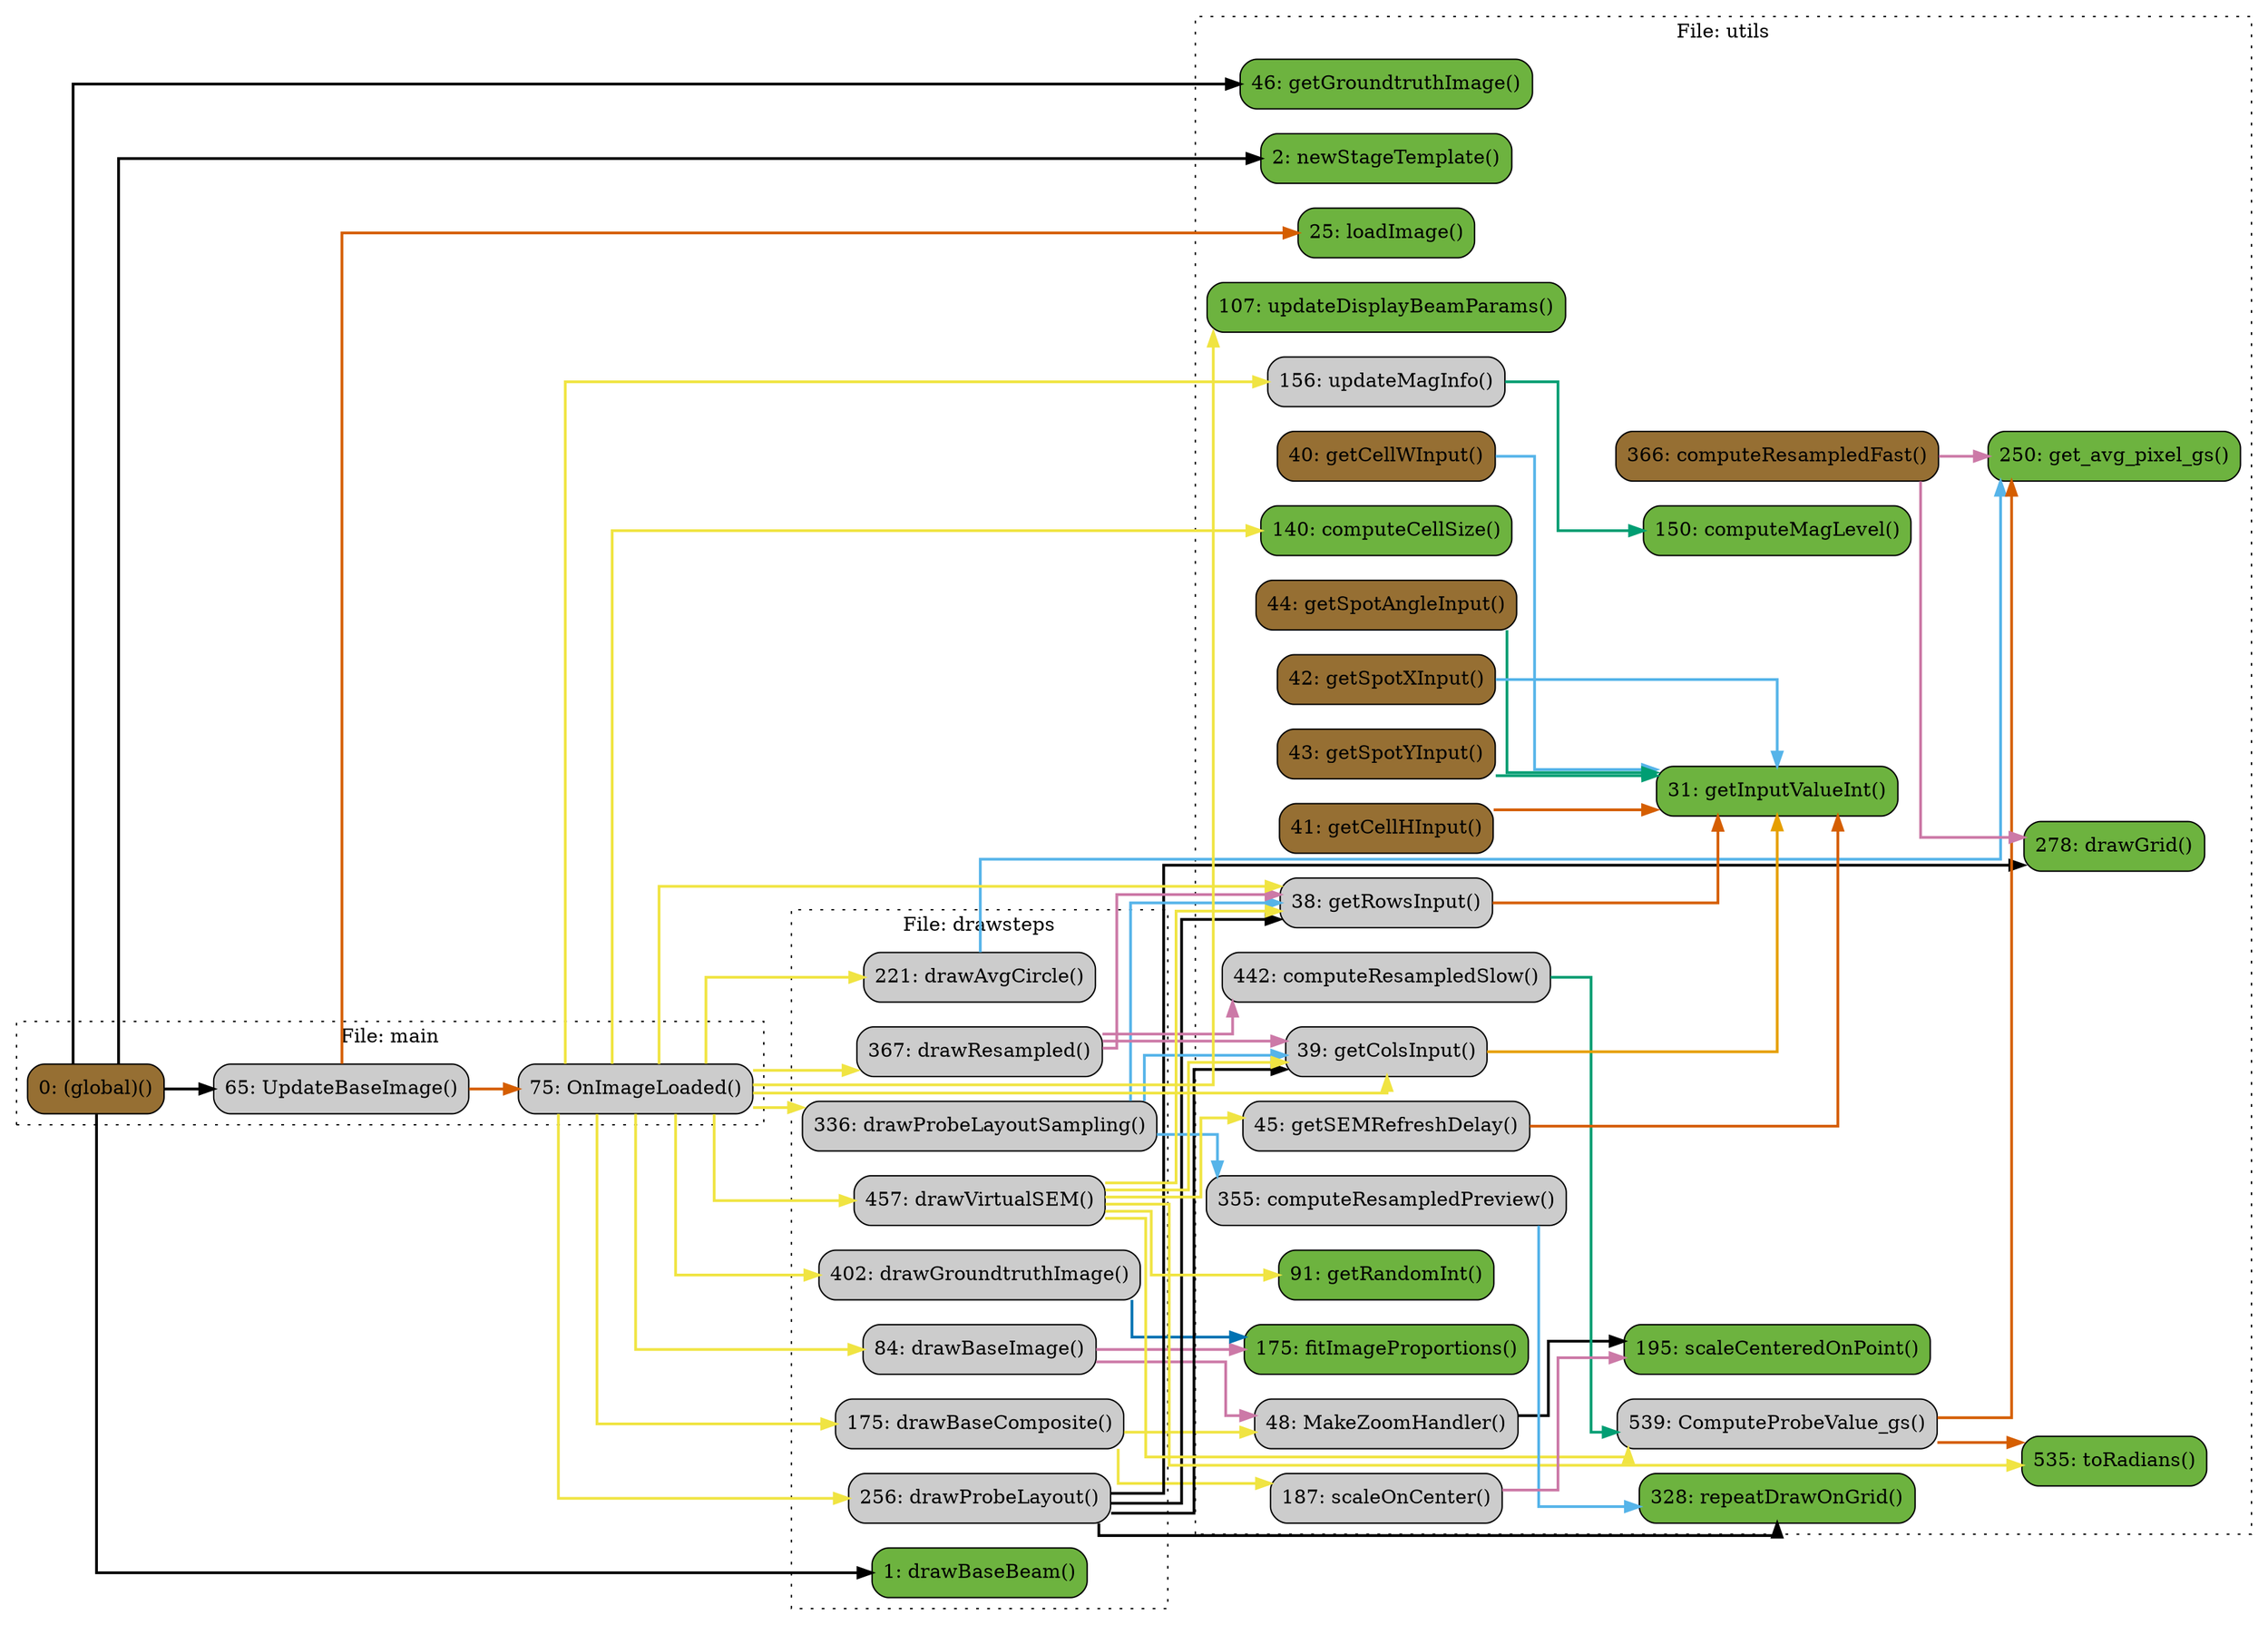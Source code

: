 digraph G {
concentrate=true;
splines="ortho";
rankdir="LR";
node_e0b781da [label="221: drawAvgCircle()" name="drawsteps::drawAvgCircle" shape="rect" style="rounded,filled" fillcolor="#cccccc" ];
node_fa665858 [label="1: drawBaseBeam()" name="drawsteps::drawBaseBeam" shape="rect" style="rounded,filled" fillcolor="#6db33f" ];
node_4ef65244 [label="175: drawBaseComposite()" name="drawsteps::drawBaseComposite" shape="rect" style="rounded,filled" fillcolor="#cccccc" ];
node_7a5cbd7f [label="84: drawBaseImage()" name="drawsteps::drawBaseImage" shape="rect" style="rounded,filled" fillcolor="#cccccc" ];
node_4bdb2de5 [label="402: drawGroundtruthImage()" name="drawsteps::drawGroundtruthImage" shape="rect" style="rounded,filled" fillcolor="#cccccc" ];
node_bd6d3e28 [label="256: drawProbeLayout()" name="drawsteps::drawProbeLayout" shape="rect" style="rounded,filled" fillcolor="#cccccc" ];
node_541a7b6a [label="336: drawProbeLayoutSampling()" name="drawsteps::drawProbeLayoutSampling" shape="rect" style="rounded,filled" fillcolor="#cccccc" ];
node_63517f9f [label="367: drawResampled()" name="drawsteps::drawResampled" shape="rect" style="rounded,filled" fillcolor="#cccccc" ];
node_e3fbafac [label="457: drawVirtualSEM()" name="drawsteps::drawVirtualSEM" shape="rect" style="rounded,filled" fillcolor="#cccccc" ];
node_d68785a0 [label="0: (global)()" name="main::(global)" shape="rect" style="rounded,filled" fillcolor="#966F33" ];
node_386176ec [label="75: OnImageLoaded()" name="main::OnImageLoaded" shape="rect" style="rounded,filled" fillcolor="#cccccc" ];
node_ee72dc1e [label="65: UpdateBaseImage()" name="main::UpdateBaseImage" shape="rect" style="rounded,filled" fillcolor="#cccccc" ];
node_18c5d2be [label="539: ComputeProbeValue_gs()" name="utils::ComputeProbeValue_gs" shape="rect" style="rounded,filled" fillcolor="#cccccc" ];
node_bcfebda8 [label="48: MakeZoomHandler()" name="utils::MakeZoomHandler" shape="rect" style="rounded,filled" fillcolor="#cccccc" ];
node_1a788347 [label="140: computeCellSize()" name="utils::computeCellSize" shape="rect" style="rounded,filled" fillcolor="#6db33f" ];
node_0ddbf337 [label="150: computeMagLevel()" name="utils::computeMagLevel" shape="rect" style="rounded,filled" fillcolor="#6db33f" ];
node_7af09107 [label="366: computeResampledFast()" name="utils::computeResampledFast" shape="rect" style="rounded,filled" fillcolor="#966F33" ];
node_ec2f62f2 [label="355: computeResampledPreview()" name="utils::computeResampledPreview" shape="rect" style="rounded,filled" fillcolor="#cccccc" ];
node_5795ced3 [label="442: computeResampledSlow()" name="utils::computeResampledSlow" shape="rect" style="rounded,filled" fillcolor="#cccccc" ];
node_ecfc12b5 [label="278: drawGrid()" name="utils::drawGrid" shape="rect" style="rounded,filled" fillcolor="#6db33f" ];
node_f9c699f9 [label="175: fitImageProportions()" name="utils::fitImageProportions" shape="rect" style="rounded,filled" fillcolor="#6db33f" ];
node_3c61d586 [label="41: getCellHInput()" name="utils::getCellHInput" shape="rect" style="rounded,filled" fillcolor="#966F33" ];
node_42b61c62 [label="40: getCellWInput()" name="utils::getCellWInput" shape="rect" style="rounded,filled" fillcolor="#966F33" ];
node_2e67b969 [label="39: getColsInput()" name="utils::getColsInput" shape="rect" style="rounded,filled" fillcolor="#cccccc" ];
node_11628c99 [label="46: getGroundtruthImage()" name="utils::getGroundtruthImage" shape="rect" style="rounded,filled" fillcolor="#6db33f" ];
node_7f30dd79 [label="31: getInputValueInt()" name="utils::getInputValueInt" shape="rect" style="rounded,filled" fillcolor="#6db33f" ];
node_fa2f4d30 [label="91: getRandomInt()" name="utils::getRandomInt" shape="rect" style="rounded,filled" fillcolor="#6db33f" ];
node_ec0d5306 [label="38: getRowsInput()" name="utils::getRowsInput" shape="rect" style="rounded,filled" fillcolor="#cccccc" ];
node_7e8b7cc6 [label="45: getSEMRefreshDelay()" name="utils::getSEMRefreshDelay" shape="rect" style="rounded,filled" fillcolor="#cccccc" ];
node_c9290ab3 [label="44: getSpotAngleInput()" name="utils::getSpotAngleInput" shape="rect" style="rounded,filled" fillcolor="#966F33" ];
node_c8c2d532 [label="42: getSpotXInput()" name="utils::getSpotXInput" shape="rect" style="rounded,filled" fillcolor="#966F33" ];
node_f719bfab [label="43: getSpotYInput()" name="utils::getSpotYInput" shape="rect" style="rounded,filled" fillcolor="#966F33" ];
node_c1f65bc3 [label="250: get_avg_pixel_gs()" name="utils::get_avg_pixel_gs" shape="rect" style="rounded,filled" fillcolor="#6db33f" ];
node_ea9e9783 [label="25: loadImage()" name="utils::loadImage" shape="rect" style="rounded,filled" fillcolor="#6db33f" ];
node_7ee4c403 [label="2: newStageTemplate()" name="utils::newStageTemplate" shape="rect" style="rounded,filled" fillcolor="#6db33f" ];
node_e5c08a68 [label="328: repeatDrawOnGrid()" name="utils::repeatDrawOnGrid" shape="rect" style="rounded,filled" fillcolor="#6db33f" ];
node_726f7e4b [label="195: scaleCenteredOnPoint()" name="utils::scaleCenteredOnPoint" shape="rect" style="rounded,filled" fillcolor="#6db33f" ];
node_c51c7237 [label="187: scaleOnCenter()" name="utils::scaleOnCenter" shape="rect" style="rounded,filled" fillcolor="#cccccc" ];
node_9bd843ec [label="535: toRadians()" name="utils::toRadians" shape="rect" style="rounded,filled" fillcolor="#6db33f" ];
node_f2e496d7 [label="107: updateDisplayBeamParams()" name="utils::updateDisplayBeamParams" shape="rect" style="rounded,filled" fillcolor="#6db33f" ];
node_9a345fa3 [label="156: updateMagInfo()" name="utils::updateMagInfo" shape="rect" style="rounded,filled" fillcolor="#cccccc" ];
node_e0b781da -> node_c1f65bc3 [color="#56B4E9" penwidth="2"];
node_4ef65244 -> node_bcfebda8 [color="#F0E442" penwidth="2"];
node_4ef65244 -> node_c51c7237 [color="#F0E442" penwidth="2"];
node_7a5cbd7f -> node_bcfebda8 [color="#CC79A7" penwidth="2"];
node_7a5cbd7f -> node_f9c699f9 [color="#CC79A7" penwidth="2"];
node_4bdb2de5 -> node_f9c699f9 [color="#0072B2" penwidth="2"];
node_bd6d3e28 -> node_ecfc12b5 [color="#000000" penwidth="2"];
node_bd6d3e28 -> node_2e67b969 [color="#000000" penwidth="2"];
node_bd6d3e28 -> node_ec0d5306 [color="#000000" penwidth="2"];
node_bd6d3e28 -> node_e5c08a68 [color="#000000" penwidth="2"];
node_541a7b6a -> node_ec2f62f2 [color="#56B4E9" penwidth="2"];
node_541a7b6a -> node_2e67b969 [color="#56B4E9" penwidth="2"];
node_541a7b6a -> node_ec0d5306 [color="#56B4E9" penwidth="2"];
node_63517f9f -> node_5795ced3 [color="#CC79A7" penwidth="2"];
node_63517f9f -> node_2e67b969 [color="#CC79A7" penwidth="2"];
node_63517f9f -> node_ec0d5306 [color="#CC79A7" penwidth="2"];
node_e3fbafac -> node_18c5d2be [color="#F0E442" penwidth="2"];
node_e3fbafac -> node_2e67b969 [color="#F0E442" penwidth="2"];
node_e3fbafac -> node_fa2f4d30 [color="#F0E442" penwidth="2"];
node_e3fbafac -> node_ec0d5306 [color="#F0E442" penwidth="2"];
node_e3fbafac -> node_7e8b7cc6 [color="#F0E442" penwidth="2"];
node_e3fbafac -> node_9bd843ec [color="#F0E442" penwidth="2"];
node_d68785a0 -> node_fa665858 [color="#000000" penwidth="2"];
node_d68785a0 -> node_ee72dc1e [color="#000000" penwidth="2"];
node_d68785a0 -> node_11628c99 [color="#000000" penwidth="2"];
node_d68785a0 -> node_7ee4c403 [color="#000000" penwidth="2"];
node_386176ec -> node_e0b781da [color="#F0E442" penwidth="2"];
node_386176ec -> node_4ef65244 [color="#F0E442" penwidth="2"];
node_386176ec -> node_7a5cbd7f [color="#F0E442" penwidth="2"];
node_386176ec -> node_4bdb2de5 [color="#F0E442" penwidth="2"];
node_386176ec -> node_bd6d3e28 [color="#F0E442" penwidth="2"];
node_386176ec -> node_541a7b6a [color="#F0E442" penwidth="2"];
node_386176ec -> node_63517f9f [color="#F0E442" penwidth="2"];
node_386176ec -> node_e3fbafac [color="#F0E442" penwidth="2"];
node_386176ec -> node_1a788347 [color="#F0E442" penwidth="2"];
node_386176ec -> node_2e67b969 [color="#F0E442" penwidth="2"];
node_386176ec -> node_2e67b969 [color="#F0E442" penwidth="2"];
node_386176ec -> node_ec0d5306 [color="#F0E442" penwidth="2"];
node_386176ec -> node_ec0d5306 [color="#F0E442" penwidth="2"];
node_386176ec -> node_f2e496d7 [color="#F0E442" penwidth="2"];
node_386176ec -> node_9a345fa3 [color="#F0E442" penwidth="2"];
node_ee72dc1e -> node_386176ec [color="#D55E00" penwidth="2"];
node_ee72dc1e -> node_ea9e9783 [color="#D55E00" penwidth="2"];
node_18c5d2be -> node_c1f65bc3 [color="#D55E00" penwidth="2"];
node_18c5d2be -> node_9bd843ec [color="#D55E00" penwidth="2"];
node_bcfebda8 -> node_726f7e4b [color="#000000" penwidth="2"];
node_7af09107 -> node_ecfc12b5 [color="#CC79A7" penwidth="2"];
node_7af09107 -> node_c1f65bc3 [color="#CC79A7" penwidth="2"];
node_ec2f62f2 -> node_e5c08a68 [color="#56B4E9" penwidth="2"];
node_5795ced3 -> node_18c5d2be [color="#009E73" penwidth="2"];
node_3c61d586 -> node_7f30dd79 [color="#D55E00" penwidth="2"];
node_42b61c62 -> node_7f30dd79 [color="#56B4E9" penwidth="2"];
node_2e67b969 -> node_7f30dd79 [color="#E69F00" penwidth="2"];
node_ec0d5306 -> node_7f30dd79 [color="#D55E00" penwidth="2"];
node_7e8b7cc6 -> node_7f30dd79 [color="#D55E00" penwidth="2"];
node_c9290ab3 -> node_7f30dd79 [color="#009E73" penwidth="2"];
node_c8c2d532 -> node_7f30dd79 [color="#56B4E9" penwidth="2"];
node_f719bfab -> node_7f30dd79 [color="#009E73" penwidth="2"];
node_c51c7237 -> node_726f7e4b [color="#CC79A7" penwidth="2"];
node_9a345fa3 -> node_0ddbf337 [color="#009E73" penwidth="2"];
subgraph cluster_a64de308 {
    node_fa665858 node_7a5cbd7f node_4ef65244 node_e0b781da node_bd6d3e28 node_541a7b6a node_63517f9f node_4bdb2de5 node_e3fbafac;
    label="File: drawsteps";
    name="drawsteps";
    style="filled";
    graph[style=dotted];
};
subgraph cluster_552e02bb {
    node_ee72dc1e node_386176ec node_d68785a0;
    label="File: main";
    name="main";
    style="filled";
    graph[style=dotted];
};
subgraph cluster_6acef6a1 {
    node_7ee4c403 node_ea9e9783 node_7f30dd79 node_ec0d5306 node_2e67b969 node_42b61c62 node_3c61d586 node_c8c2d532 node_f719bfab node_c9290ab3 node_7e8b7cc6 node_11628c99 node_bcfebda8 node_fa2f4d30 node_f2e496d7 node_1a788347 node_0ddbf337 node_9a345fa3 node_f9c699f9 node_c51c7237 node_726f7e4b node_c1f65bc3 node_ecfc12b5 node_e5c08a68 node_ec2f62f2 node_7af09107 node_5795ced3 node_9bd843ec node_18c5d2be;
    label="File: utils";
    name="utils";
    style="filled";
    graph[style=dotted];
};
}
